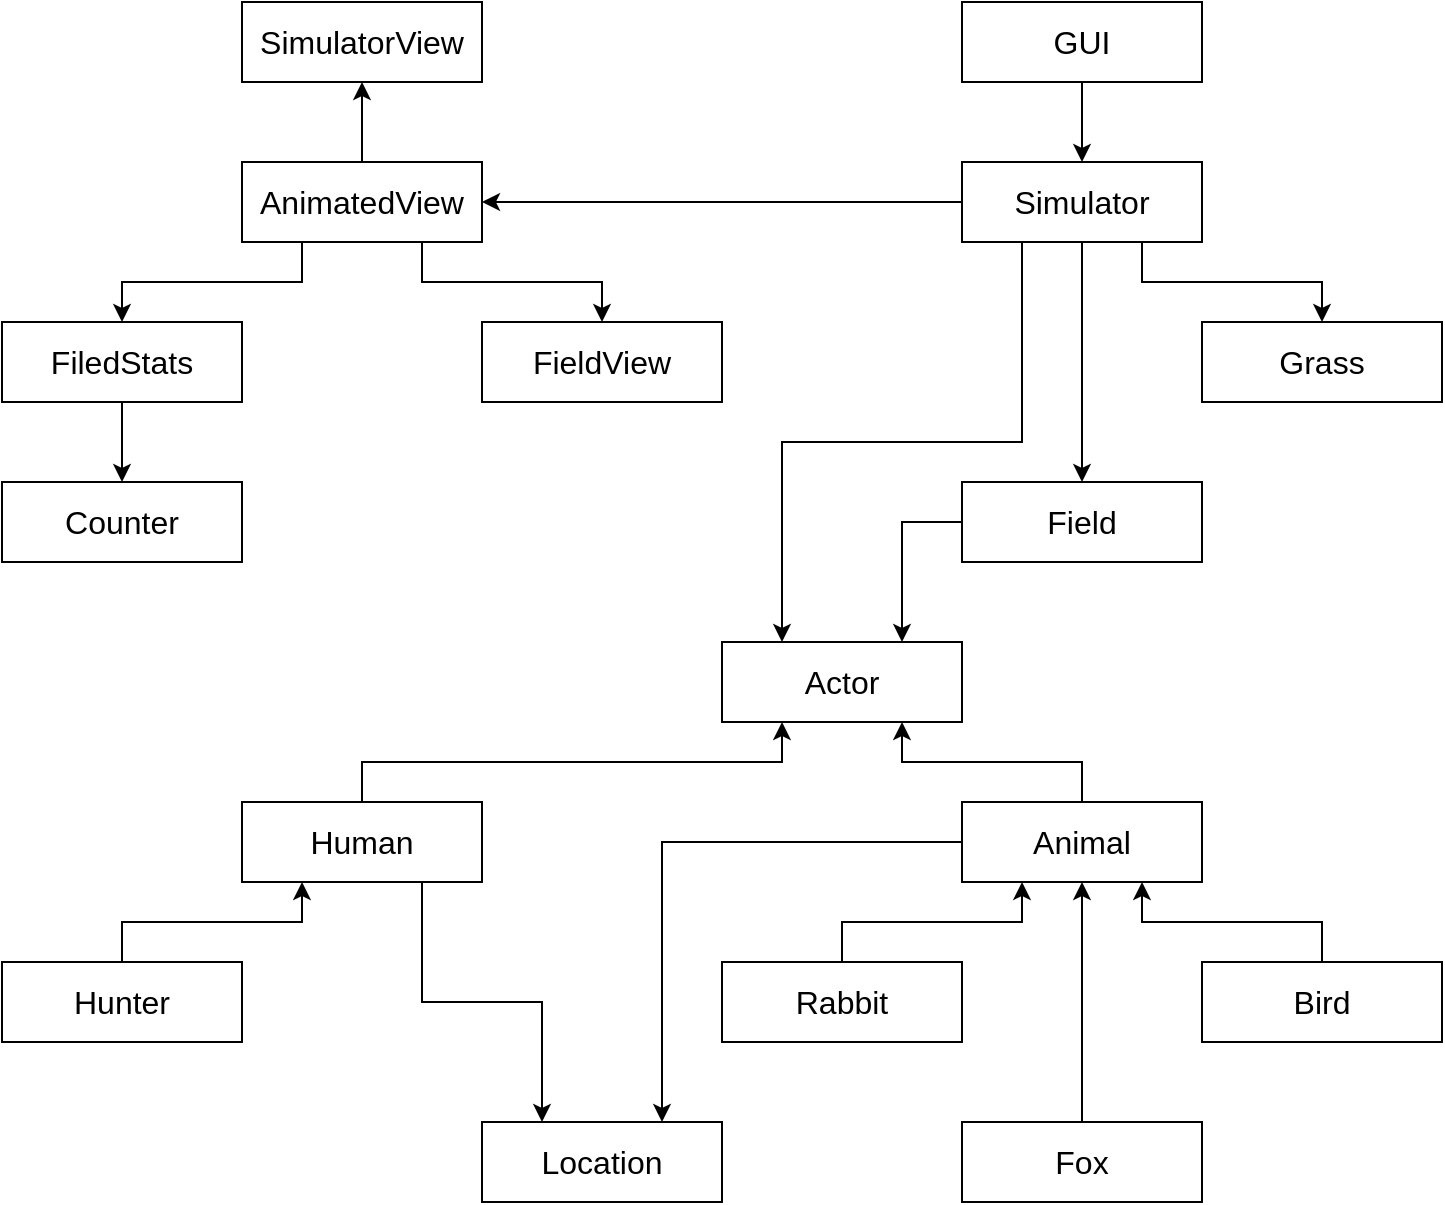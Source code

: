 <mxfile version="24.4.6" type="device">
  <diagram name="Страница — 1" id="JFn2mtWqg-edfEXCA0IU">
    <mxGraphModel dx="1925" dy="828" grid="1" gridSize="10" guides="1" tooltips="1" connect="1" arrows="1" fold="1" page="1" pageScale="1" pageWidth="827" pageHeight="1169" math="0" shadow="0">
      <root>
        <mxCell id="0" />
        <mxCell id="1" parent="0" />
        <mxCell id="1Ejf_n-R20Lj9gPti5Yz-16" value="&lt;font style=&quot;font-size: 16px;&quot;&gt;SimulatorView&lt;/font&gt;" style="rounded=0;whiteSpace=wrap;html=1;" vertex="1" parent="1">
          <mxGeometry width="120" height="40" as="geometry" />
        </mxCell>
        <mxCell id="1Ejf_n-R20Lj9gPti5Yz-35" style="edgeStyle=orthogonalEdgeStyle;rounded=0;orthogonalLoop=1;jettySize=auto;html=1;exitX=0.5;exitY=0;exitDx=0;exitDy=0;entryX=0.5;entryY=1;entryDx=0;entryDy=0;" edge="1" parent="1" source="1Ejf_n-R20Lj9gPti5Yz-17" target="1Ejf_n-R20Lj9gPti5Yz-16">
          <mxGeometry relative="1" as="geometry" />
        </mxCell>
        <mxCell id="1Ejf_n-R20Lj9gPti5Yz-36" style="edgeStyle=orthogonalEdgeStyle;rounded=0;orthogonalLoop=1;jettySize=auto;html=1;exitX=0.25;exitY=1;exitDx=0;exitDy=0;entryX=0.5;entryY=0;entryDx=0;entryDy=0;" edge="1" parent="1" source="1Ejf_n-R20Lj9gPti5Yz-17" target="1Ejf_n-R20Lj9gPti5Yz-21">
          <mxGeometry relative="1" as="geometry" />
        </mxCell>
        <mxCell id="1Ejf_n-R20Lj9gPti5Yz-38" style="edgeStyle=orthogonalEdgeStyle;rounded=0;orthogonalLoop=1;jettySize=auto;html=1;exitX=0.75;exitY=1;exitDx=0;exitDy=0;entryX=0.5;entryY=0;entryDx=0;entryDy=0;" edge="1" parent="1" source="1Ejf_n-R20Lj9gPti5Yz-17" target="1Ejf_n-R20Lj9gPti5Yz-20">
          <mxGeometry relative="1" as="geometry" />
        </mxCell>
        <mxCell id="1Ejf_n-R20Lj9gPti5Yz-17" value="&lt;font style=&quot;font-size: 16px;&quot;&gt;AnimatedView&lt;/font&gt;" style="rounded=0;whiteSpace=wrap;html=1;" vertex="1" parent="1">
          <mxGeometry y="80" width="120" height="40" as="geometry" />
        </mxCell>
        <mxCell id="1Ejf_n-R20Lj9gPti5Yz-40" style="edgeStyle=orthogonalEdgeStyle;rounded=0;orthogonalLoop=1;jettySize=auto;html=1;exitX=0.5;exitY=1;exitDx=0;exitDy=0;entryX=0.5;entryY=0;entryDx=0;entryDy=0;" edge="1" parent="1" source="1Ejf_n-R20Lj9gPti5Yz-18" target="1Ejf_n-R20Lj9gPti5Yz-26">
          <mxGeometry relative="1" as="geometry" />
        </mxCell>
        <mxCell id="1Ejf_n-R20Lj9gPti5Yz-18" value="&lt;font style=&quot;font-size: 16px;&quot;&gt;GUI&lt;/font&gt;" style="rounded=0;whiteSpace=wrap;html=1;" vertex="1" parent="1">
          <mxGeometry x="360" width="120" height="40" as="geometry" />
        </mxCell>
        <mxCell id="1Ejf_n-R20Lj9gPti5Yz-20" value="&lt;font style=&quot;font-size: 16px;&quot;&gt;FieldView&lt;/font&gt;" style="rounded=0;whiteSpace=wrap;html=1;" vertex="1" parent="1">
          <mxGeometry x="120" y="160" width="120" height="40" as="geometry" />
        </mxCell>
        <mxCell id="1Ejf_n-R20Lj9gPti5Yz-37" style="edgeStyle=orthogonalEdgeStyle;rounded=0;orthogonalLoop=1;jettySize=auto;html=1;exitX=0.5;exitY=1;exitDx=0;exitDy=0;entryX=0.5;entryY=0;entryDx=0;entryDy=0;" edge="1" parent="1" source="1Ejf_n-R20Lj9gPti5Yz-21" target="1Ejf_n-R20Lj9gPti5Yz-22">
          <mxGeometry relative="1" as="geometry" />
        </mxCell>
        <mxCell id="1Ejf_n-R20Lj9gPti5Yz-21" value="&lt;font style=&quot;font-size: 16px;&quot;&gt;FiledStats&lt;/font&gt;" style="rounded=0;whiteSpace=wrap;html=1;" vertex="1" parent="1">
          <mxGeometry x="-120" y="160" width="120" height="40" as="geometry" />
        </mxCell>
        <mxCell id="1Ejf_n-R20Lj9gPti5Yz-22" value="&lt;font style=&quot;font-size: 16px;&quot;&gt;Counter&lt;/font&gt;" style="rounded=0;whiteSpace=wrap;html=1;" vertex="1" parent="1">
          <mxGeometry x="-120" y="240" width="120" height="40" as="geometry" />
        </mxCell>
        <mxCell id="1Ejf_n-R20Lj9gPti5Yz-23" value="&lt;font style=&quot;font-size: 16px;&quot;&gt;Grass&lt;/font&gt;" style="rounded=0;whiteSpace=wrap;html=1;" vertex="1" parent="1">
          <mxGeometry x="480" y="160" width="120" height="40" as="geometry" />
        </mxCell>
        <mxCell id="1Ejf_n-R20Lj9gPti5Yz-45" style="edgeStyle=orthogonalEdgeStyle;rounded=0;orthogonalLoop=1;jettySize=auto;html=1;exitX=0;exitY=0.5;exitDx=0;exitDy=0;entryX=0.75;entryY=0;entryDx=0;entryDy=0;" edge="1" parent="1" source="1Ejf_n-R20Lj9gPti5Yz-24" target="1Ejf_n-R20Lj9gPti5Yz-25">
          <mxGeometry relative="1" as="geometry" />
        </mxCell>
        <mxCell id="1Ejf_n-R20Lj9gPti5Yz-24" value="&lt;font style=&quot;font-size: 16px;&quot;&gt;Field&lt;/font&gt;" style="rounded=0;whiteSpace=wrap;html=1;" vertex="1" parent="1">
          <mxGeometry x="360" y="240" width="120" height="40" as="geometry" />
        </mxCell>
        <mxCell id="1Ejf_n-R20Lj9gPti5Yz-25" value="&lt;font style=&quot;font-size: 16px;&quot;&gt;Actor&lt;/font&gt;" style="rounded=0;whiteSpace=wrap;html=1;" vertex="1" parent="1">
          <mxGeometry x="240" y="320" width="120" height="40" as="geometry" />
        </mxCell>
        <mxCell id="1Ejf_n-R20Lj9gPti5Yz-39" style="edgeStyle=orthogonalEdgeStyle;rounded=0;orthogonalLoop=1;jettySize=auto;html=1;exitX=0;exitY=0.5;exitDx=0;exitDy=0;entryX=1;entryY=0.5;entryDx=0;entryDy=0;" edge="1" parent="1" source="1Ejf_n-R20Lj9gPti5Yz-26" target="1Ejf_n-R20Lj9gPti5Yz-17">
          <mxGeometry relative="1" as="geometry" />
        </mxCell>
        <mxCell id="1Ejf_n-R20Lj9gPti5Yz-41" style="edgeStyle=orthogonalEdgeStyle;rounded=0;orthogonalLoop=1;jettySize=auto;html=1;exitX=0.75;exitY=1;exitDx=0;exitDy=0;entryX=0.5;entryY=0;entryDx=0;entryDy=0;" edge="1" parent="1" source="1Ejf_n-R20Lj9gPti5Yz-26" target="1Ejf_n-R20Lj9gPti5Yz-23">
          <mxGeometry relative="1" as="geometry" />
        </mxCell>
        <mxCell id="1Ejf_n-R20Lj9gPti5Yz-42" style="edgeStyle=orthogonalEdgeStyle;rounded=0;orthogonalLoop=1;jettySize=auto;html=1;exitX=0.5;exitY=1;exitDx=0;exitDy=0;entryX=0.5;entryY=0;entryDx=0;entryDy=0;" edge="1" parent="1" source="1Ejf_n-R20Lj9gPti5Yz-26" target="1Ejf_n-R20Lj9gPti5Yz-24">
          <mxGeometry relative="1" as="geometry" />
        </mxCell>
        <mxCell id="1Ejf_n-R20Lj9gPti5Yz-44" style="edgeStyle=orthogonalEdgeStyle;rounded=0;orthogonalLoop=1;jettySize=auto;html=1;exitX=0.25;exitY=1;exitDx=0;exitDy=0;entryX=0.25;entryY=0;entryDx=0;entryDy=0;" edge="1" parent="1" source="1Ejf_n-R20Lj9gPti5Yz-26" target="1Ejf_n-R20Lj9gPti5Yz-25">
          <mxGeometry relative="1" as="geometry" />
        </mxCell>
        <mxCell id="1Ejf_n-R20Lj9gPti5Yz-26" value="&lt;font style=&quot;font-size: 16px;&quot;&gt;Simulator&lt;/font&gt;" style="rounded=0;whiteSpace=wrap;html=1;" vertex="1" parent="1">
          <mxGeometry x="360" y="80" width="120" height="40" as="geometry" />
        </mxCell>
        <mxCell id="1Ejf_n-R20Lj9gPti5Yz-47" style="edgeStyle=orthogonalEdgeStyle;rounded=0;orthogonalLoop=1;jettySize=auto;html=1;exitX=0.5;exitY=0;exitDx=0;exitDy=0;entryX=0.25;entryY=1;entryDx=0;entryDy=0;" edge="1" parent="1" source="1Ejf_n-R20Lj9gPti5Yz-27" target="1Ejf_n-R20Lj9gPti5Yz-25">
          <mxGeometry relative="1" as="geometry" />
        </mxCell>
        <mxCell id="1Ejf_n-R20Lj9gPti5Yz-53" style="edgeStyle=orthogonalEdgeStyle;rounded=0;orthogonalLoop=1;jettySize=auto;html=1;exitX=0.75;exitY=1;exitDx=0;exitDy=0;entryX=0.25;entryY=0;entryDx=0;entryDy=0;" edge="1" parent="1" source="1Ejf_n-R20Lj9gPti5Yz-27" target="1Ejf_n-R20Lj9gPti5Yz-32">
          <mxGeometry relative="1" as="geometry" />
        </mxCell>
        <mxCell id="1Ejf_n-R20Lj9gPti5Yz-27" value="&lt;font style=&quot;font-size: 16px;&quot;&gt;Human&lt;/font&gt;" style="rounded=0;whiteSpace=wrap;html=1;" vertex="1" parent="1">
          <mxGeometry y="400" width="120" height="40" as="geometry" />
        </mxCell>
        <mxCell id="1Ejf_n-R20Lj9gPti5Yz-46" style="edgeStyle=orthogonalEdgeStyle;rounded=0;orthogonalLoop=1;jettySize=auto;html=1;exitX=0.5;exitY=0;exitDx=0;exitDy=0;entryX=0.75;entryY=1;entryDx=0;entryDy=0;" edge="1" parent="1" source="1Ejf_n-R20Lj9gPti5Yz-28" target="1Ejf_n-R20Lj9gPti5Yz-25">
          <mxGeometry relative="1" as="geometry" />
        </mxCell>
        <mxCell id="1Ejf_n-R20Lj9gPti5Yz-54" style="edgeStyle=orthogonalEdgeStyle;rounded=0;orthogonalLoop=1;jettySize=auto;html=1;exitX=0;exitY=0.5;exitDx=0;exitDy=0;entryX=0.75;entryY=0;entryDx=0;entryDy=0;" edge="1" parent="1" source="1Ejf_n-R20Lj9gPti5Yz-28" target="1Ejf_n-R20Lj9gPti5Yz-32">
          <mxGeometry relative="1" as="geometry" />
        </mxCell>
        <mxCell id="1Ejf_n-R20Lj9gPti5Yz-28" value="&lt;font style=&quot;font-size: 16px;&quot;&gt;Animal&lt;/font&gt;" style="rounded=0;whiteSpace=wrap;html=1;" vertex="1" parent="1">
          <mxGeometry x="360" y="400" width="120" height="40" as="geometry" />
        </mxCell>
        <mxCell id="1Ejf_n-R20Lj9gPti5Yz-52" style="edgeStyle=orthogonalEdgeStyle;rounded=0;orthogonalLoop=1;jettySize=auto;html=1;exitX=0.5;exitY=0;exitDx=0;exitDy=0;entryX=0.75;entryY=1;entryDx=0;entryDy=0;" edge="1" parent="1" source="1Ejf_n-R20Lj9gPti5Yz-29" target="1Ejf_n-R20Lj9gPti5Yz-28">
          <mxGeometry relative="1" as="geometry" />
        </mxCell>
        <mxCell id="1Ejf_n-R20Lj9gPti5Yz-29" value="&lt;font style=&quot;font-size: 16px;&quot;&gt;Bird&lt;/font&gt;" style="rounded=0;whiteSpace=wrap;html=1;" vertex="1" parent="1">
          <mxGeometry x="480" y="480" width="120" height="40" as="geometry" />
        </mxCell>
        <mxCell id="1Ejf_n-R20Lj9gPti5Yz-51" style="edgeStyle=orthogonalEdgeStyle;rounded=0;orthogonalLoop=1;jettySize=auto;html=1;exitX=0.5;exitY=0;exitDx=0;exitDy=0;entryX=0.5;entryY=1;entryDx=0;entryDy=0;" edge="1" parent="1" source="1Ejf_n-R20Lj9gPti5Yz-30" target="1Ejf_n-R20Lj9gPti5Yz-28">
          <mxGeometry relative="1" as="geometry" />
        </mxCell>
        <mxCell id="1Ejf_n-R20Lj9gPti5Yz-30" value="&lt;font style=&quot;font-size: 16px;&quot;&gt;Fox&lt;/font&gt;" style="rounded=0;whiteSpace=wrap;html=1;" vertex="1" parent="1">
          <mxGeometry x="360" y="560" width="120" height="40" as="geometry" />
        </mxCell>
        <mxCell id="1Ejf_n-R20Lj9gPti5Yz-50" style="edgeStyle=orthogonalEdgeStyle;rounded=0;orthogonalLoop=1;jettySize=auto;html=1;exitX=0.5;exitY=0;exitDx=0;exitDy=0;entryX=0.25;entryY=1;entryDx=0;entryDy=0;" edge="1" parent="1" source="1Ejf_n-R20Lj9gPti5Yz-31" target="1Ejf_n-R20Lj9gPti5Yz-28">
          <mxGeometry relative="1" as="geometry" />
        </mxCell>
        <mxCell id="1Ejf_n-R20Lj9gPti5Yz-31" value="&lt;font style=&quot;font-size: 16px;&quot;&gt;Rabbit&lt;/font&gt;" style="rounded=0;whiteSpace=wrap;html=1;" vertex="1" parent="1">
          <mxGeometry x="240" y="480" width="120" height="40" as="geometry" />
        </mxCell>
        <mxCell id="1Ejf_n-R20Lj9gPti5Yz-32" value="&lt;font style=&quot;font-size: 16px;&quot;&gt;Location&lt;/font&gt;" style="rounded=0;whiteSpace=wrap;html=1;" vertex="1" parent="1">
          <mxGeometry x="120" y="560" width="120" height="40" as="geometry" />
        </mxCell>
        <mxCell id="1Ejf_n-R20Lj9gPti5Yz-48" style="edgeStyle=orthogonalEdgeStyle;rounded=0;orthogonalLoop=1;jettySize=auto;html=1;exitX=0.5;exitY=0;exitDx=0;exitDy=0;entryX=0.25;entryY=1;entryDx=0;entryDy=0;" edge="1" parent="1" source="1Ejf_n-R20Lj9gPti5Yz-33" target="1Ejf_n-R20Lj9gPti5Yz-27">
          <mxGeometry relative="1" as="geometry" />
        </mxCell>
        <mxCell id="1Ejf_n-R20Lj9gPti5Yz-33" value="&lt;font style=&quot;font-size: 16px;&quot;&gt;Hunter&lt;/font&gt;" style="rounded=0;whiteSpace=wrap;html=1;" vertex="1" parent="1">
          <mxGeometry x="-120" y="480" width="120" height="40" as="geometry" />
        </mxCell>
      </root>
    </mxGraphModel>
  </diagram>
</mxfile>
